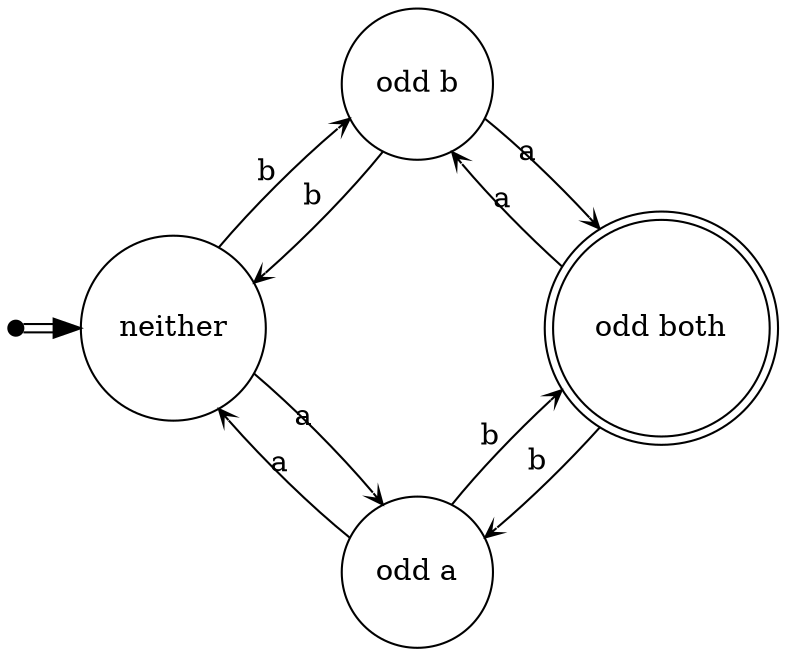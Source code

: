 digraph "finite state automata" {
  graph [rankdir=LR layout=circo nodesep=.5]

  node [shape=circle]
  edge [arrowhead=vee arrowsize=.7]
  start [shape=point height=.1]
  both [label= "odd both" shape=doublecircle]

  start -> neither [len=0.5 color="black:invis:black" arrowhead=normal arrowsize=1.3]
  neither -> a [label=a labeldistance=88]
  a -> neither [label=a]
  neither -> b [label=b]
  b -> neither [label=b]
  a -> both [label=b]
  b -> both [label=a]
  both -> a [label=b]
  both -> b [label=a]
  neither

  b [label="odd b"]
  a [label="odd a"]

}
